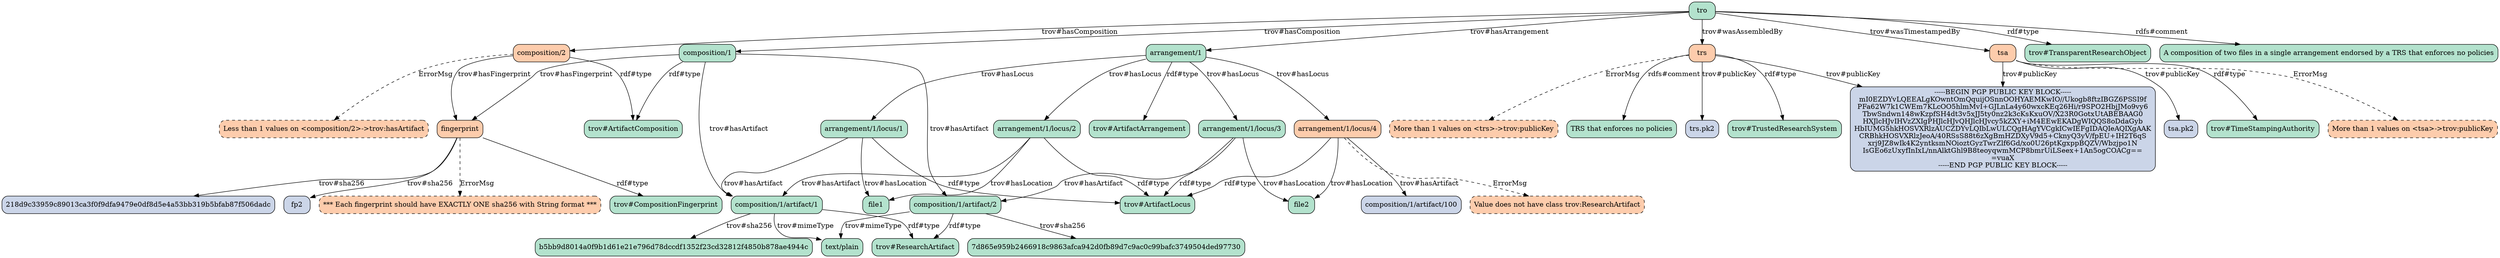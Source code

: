strict digraph "" {
	"composition/2"	[fillcolor="#fdccac",
		shape=box,
		style="filled, rounded"];
	fingerprint	[fillcolor="#fdccac",
		shape=box,
		style="filled, rounded"];
	"composition/2" -> fingerprint	[label="trov#hasFingerprint"];
	"trov#ArtifactComposition"	[fillcolor="#b3e2cd",
		shape=box,
		style="filled, rounded"];
	"composition/2" -> "trov#ArtifactComposition"	[label="rdf#type"];
	"Less than 1 values on <composition/2>->trov:hasArtifact"	[fillcolor="#fdccac",
		shape=box,
		style="filled, rounded, dashed"];
	"composition/2" -> "Less than 1 values on <composition/2>->trov:hasArtifact"	[label=ErrorMsg,
		style=dashed];
	"trov#CompositionFingerprint"	[fillcolor="#b3e2cd",
		shape=box,
		style="filled, rounded"];
	fingerprint -> "trov#CompositionFingerprint"	[label="rdf#type"];
	"218d9c33959c89013ca3f0f9dfa9479e0df8d5e4a53bb319b5bfab87f506dadc"	[fillcolor="#cbd5e8",
		shape=box,
		style="filled, rounded"];
	fingerprint -> "218d9c33959c89013ca3f0f9dfa9479e0df8d5e4a53bb319b5bfab87f506dadc"	[label="trov#sha256"];
	fp2	[fillcolor="#cbd5e8",
		shape=box,
		style="filled, rounded"];
	fingerprint -> fp2	[label="trov#sha256"];
	"*** Each fingerprint should have EXACTLY ONE sha256 with String format ***"	[fillcolor="#fdccac",
		shape=box,
		style="filled, rounded, dashed"];
	fingerprint -> "*** Each fingerprint should have EXACTLY ONE sha256 with String format ***"	[label=ErrorMsg,
		style=dashed];
	"arrangement/1"	[fillcolor="#b3e2cd",
		shape=box,
		style="filled, rounded"];
	"arrangement/1/locus/1"	[fillcolor="#b3e2cd",
		shape=box,
		style="filled, rounded"];
	"arrangement/1" -> "arrangement/1/locus/1"	[label="trov#hasLocus"];
	"arrangement/1/locus/3"	[fillcolor="#b3e2cd",
		shape=box,
		style="filled, rounded"];
	"arrangement/1" -> "arrangement/1/locus/3"	[label="trov#hasLocus"];
	"arrangement/1/locus/2"	[fillcolor="#b3e2cd",
		shape=box,
		style="filled, rounded"];
	"arrangement/1" -> "arrangement/1/locus/2"	[label="trov#hasLocus"];
	"arrangement/1/locus/4"	[fillcolor="#fdccac",
		shape=box,
		style="filled, rounded"];
	"arrangement/1" -> "arrangement/1/locus/4"	[label="trov#hasLocus"];
	"trov#ArtifactArrangement"	[fillcolor="#b3e2cd",
		shape=box,
		style="filled, rounded"];
	"arrangement/1" -> "trov#ArtifactArrangement"	[label="rdf#type"];
	file1	[fillcolor="#b3e2cd",
		shape=box,
		style="filled, rounded"];
	"arrangement/1/locus/1" -> file1	[label="trov#hasLocation"];
	"composition/1/artifact/1"	[fillcolor="#b3e2cd",
		shape=box,
		style="filled, rounded"];
	"arrangement/1/locus/1" -> "composition/1/artifact/1"	[label="trov#hasArtifact"];
	"trov#ArtifactLocus"	[fillcolor="#b3e2cd",
		shape=box,
		style="filled, rounded"];
	"arrangement/1/locus/1" -> "trov#ArtifactLocus"	[label="rdf#type"];
	trs	[fillcolor="#fdccac",
		shape=box,
		style="filled, rounded"];
	"trs.pk2"	[fillcolor="#cbd5e8",
		shape=box,
		style="filled, rounded"];
	trs -> "trs.pk2"	[label="trov#publicKey"];
	"TRS that enforces no policies"	[fillcolor="#b3e2cd",
		shape=box,
		style="filled, rounded"];
	trs -> "TRS that enforces no policies"	[label="rdfs#comment"];
	"-----BEGIN PGP PUBLIC KEY BLOCK-----
mI0EZDYvLQEEALgKOwntOmQquijOSnnOOHYAEMKwIO//Ukogb8ftzIBGZ6PSSI9f
PFa62W7k1CWEm7KLcOO5hlmMvI+\
GJLnLa4y60wxcKEq26Hi/r9SPO2HbjJMo9vy6
TbwSndwn148wKzpfSH4dt3v5xJJ5ty0nz2k3cKsKxuOV/X23R0GotxUtABEBAAG0
HXJlcHJvIHVzZXIgPHJlcHJvQHJlcHJvcy5kZXY+\
iM4EEwEKADgWIQQS8oDdaGyb
HbIUMG5hkHOSVXRlzAUCZDYvLQIbLwULCQgHAgYVCgkICwIEFgIDAQIeAQIXgAAK
CRBhkHOSVXRlzJeoA/40RSsS88t6zXgBmHZDXyV9d5+\
CknyQ3yV/fpEU+IH2T6qS
xrj9JZ8wIk4K2yntksmNOioztGyzTwrZlf6Gd/xo0U26ptKgxppBQZV/Wbzjpo1N
IsGEo6zUxyfInIxL/nnAlktGhl9B8teoyqwmMCP8bmrUiLSeex+\
1An5ogCOACg==
=vuaX
-----END PGP PUBLIC KEY BLOCK-----
"	[fillcolor="#cbd5e8",
		shape=box,
		style="filled, rounded"];
	trs -> "-----BEGIN PGP PUBLIC KEY BLOCK-----
mI0EZDYvLQEEALgKOwntOmQquijOSnnOOHYAEMKwIO//Ukogb8ftzIBGZ6PSSI9f
PFa62W7k1CWEm7KLcOO5hlmMvI+\
GJLnLa4y60wxcKEq26Hi/r9SPO2HbjJMo9vy6
TbwSndwn148wKzpfSH4dt3v5xJJ5ty0nz2k3cKsKxuOV/X23R0GotxUtABEBAAG0
HXJlcHJvIHVzZXIgPHJlcHJvQHJlcHJvcy5kZXY+\
iM4EEwEKADgWIQQS8oDdaGyb
HbIUMG5hkHOSVXRlzAUCZDYvLQIbLwULCQgHAgYVCgkICwIEFgIDAQIeAQIXgAAK
CRBhkHOSVXRlzJeoA/40RSsS88t6zXgBmHZDXyV9d5+\
CknyQ3yV/fpEU+IH2T6qS
xrj9JZ8wIk4K2yntksmNOioztGyzTwrZlf6Gd/xo0U26ptKgxppBQZV/Wbzjpo1N
IsGEo6zUxyfInIxL/nnAlktGhl9B8teoyqwmMCP8bmrUiLSeex+\
1An5ogCOACg==
=vuaX
-----END PGP PUBLIC KEY BLOCK-----
"	[label="trov#publicKey"];
	"trov#TrustedResearchSystem"	[fillcolor="#b3e2cd",
		shape=box,
		style="filled, rounded"];
	trs -> "trov#TrustedResearchSystem"	[label="rdf#type"];
	"More than 1 values on <trs>->trov:publicKey"	[fillcolor="#fdccac",
		shape=box,
		style="filled, rounded, dashed"];
	trs -> "More than 1 values on <trs>->trov:publicKey"	[label=ErrorMsg,
		style=dashed];
	tro	[fillcolor="#b3e2cd",
		shape=box,
		style="filled, rounded"];
	tro -> "composition/2"	[label="trov#hasComposition"];
	tro -> "arrangement/1"	[label="trov#hasArrangement"];
	tro -> trs	[label="trov#wasAssembledBy"];
	"trov#TransparentResearchObject"	[fillcolor="#b3e2cd",
		shape=box,
		style="filled, rounded"];
	tro -> "trov#TransparentResearchObject"	[label="rdf#type"];
	tsa	[fillcolor="#fdccac",
		shape=box,
		style="filled, rounded"];
	tro -> tsa	[label="trov#wasTimestampedBy"];
	"composition/1"	[fillcolor="#b3e2cd",
		shape=box,
		style="filled, rounded"];
	tro -> "composition/1"	[label="trov#hasComposition"];
	"A composition of two files in a single arrangement endorsed by a TRS that enforces no policies"	[fillcolor="#b3e2cd",
		shape=box,
		style="filled, rounded"];
	tro -> "A composition of two files in a single arrangement endorsed by a TRS that enforces no policies"	[label="rdfs#comment"];
	"text/plain"	[fillcolor="#b3e2cd",
		shape=box,
		style="filled, rounded"];
	"composition/1/artifact/1" -> "text/plain"	[label="trov#mimeType"];
	b5bb9d8014a0f9b1d61e21e796d78dccdf1352f23cd32812f4850b878ae4944c	[fillcolor="#b3e2cd",
		shape=box,
		style="filled, rounded"];
	"composition/1/artifact/1" -> b5bb9d8014a0f9b1d61e21e796d78dccdf1352f23cd32812f4850b878ae4944c	[label="trov#sha256"];
	"trov#ResearchArtifact"	[fillcolor="#b3e2cd",
		shape=box,
		style="filled, rounded"];
	"composition/1/artifact/1" -> "trov#ResearchArtifact"	[label="rdf#type"];
	"arrangement/1/locus/3" -> "trov#ArtifactLocus"	[label="rdf#type"];
	file2	[fillcolor="#b3e2cd",
		shape=box,
		style="filled, rounded"];
	"arrangement/1/locus/3" -> file2	[label="trov#hasLocation"];
	"composition/1/artifact/2"	[fillcolor="#b3e2cd",
		shape=box,
		style="filled, rounded"];
	"arrangement/1/locus/3" -> "composition/1/artifact/2"	[label="trov#hasArtifact"];
	"tsa.pk2"	[fillcolor="#cbd5e8",
		shape=box,
		style="filled, rounded"];
	tsa -> "tsa.pk2"	[label="trov#publicKey"];
	tsa -> "-----BEGIN PGP PUBLIC KEY BLOCK-----
mI0EZDYvLQEEALgKOwntOmQquijOSnnOOHYAEMKwIO//Ukogb8ftzIBGZ6PSSI9f
PFa62W7k1CWEm7KLcOO5hlmMvI+\
GJLnLa4y60wxcKEq26Hi/r9SPO2HbjJMo9vy6
TbwSndwn148wKzpfSH4dt3v5xJJ5ty0nz2k3cKsKxuOV/X23R0GotxUtABEBAAG0
HXJlcHJvIHVzZXIgPHJlcHJvQHJlcHJvcy5kZXY+\
iM4EEwEKADgWIQQS8oDdaGyb
HbIUMG5hkHOSVXRlzAUCZDYvLQIbLwULCQgHAgYVCgkICwIEFgIDAQIeAQIXgAAK
CRBhkHOSVXRlzJeoA/40RSsS88t6zXgBmHZDXyV9d5+\
CknyQ3yV/fpEU+IH2T6qS
xrj9JZ8wIk4K2yntksmNOioztGyzTwrZlf6Gd/xo0U26ptKgxppBQZV/Wbzjpo1N
IsGEo6zUxyfInIxL/nnAlktGhl9B8teoyqwmMCP8bmrUiLSeex+\
1An5ogCOACg==
=vuaX
-----END PGP PUBLIC KEY BLOCK-----
"	[label="trov#publicKey"];
	"trov#TimeStampingAuthority"	[fillcolor="#b3e2cd",
		shape=box,
		style="filled, rounded"];
	tsa -> "trov#TimeStampingAuthority"	[label="rdf#type"];
	"More than 1 values on <tsa>->trov:publicKey"	[fillcolor="#fdccac",
		shape=box,
		style="filled, rounded, dashed"];
	tsa -> "More than 1 values on <tsa>->trov:publicKey"	[label=ErrorMsg,
		style=dashed];
	"arrangement/1/locus/2" -> file1	[label="trov#hasLocation"];
	"arrangement/1/locus/2" -> "composition/1/artifact/1"	[label="trov#hasArtifact"];
	"arrangement/1/locus/2" -> "trov#ArtifactLocus"	[label="rdf#type"];
	"arrangement/1/locus/4" -> "trov#ArtifactLocus"	[label="rdf#type"];
	"arrangement/1/locus/4" -> file2	[label="trov#hasLocation"];
	"composition/1/artifact/100"	[fillcolor="#cbd5e8",
		shape=box,
		style="filled, rounded"];
	"arrangement/1/locus/4" -> "composition/1/artifact/100"	[label="trov#hasArtifact"];
	"Value does not have class trov:ResearchArtifact"	[fillcolor="#fdccac",
		shape=box,
		style="filled, rounded, dashed"];
	"arrangement/1/locus/4" -> "Value does not have class trov:ResearchArtifact"	[label=ErrorMsg,
		style=dashed];
	"composition/1" -> fingerprint	[label="trov#hasFingerprint"];
	"composition/1" -> "composition/1/artifact/1"	[label="trov#hasArtifact"];
	"composition/1" -> "trov#ArtifactComposition"	[label="rdf#type"];
	"composition/1" -> "composition/1/artifact/2"	[label="trov#hasArtifact"];
	"composition/1/artifact/2" -> "text/plain"	[label="trov#mimeType"];
	"composition/1/artifact/2" -> "trov#ResearchArtifact"	[label="rdf#type"];
	"7d865e959b2466918c9863afca942d0fb89d7c9ac0c99bafc3749504ded97730"	[fillcolor="#b3e2cd",
		shape=box,
		style="filled, rounded"];
	"composition/1/artifact/2" -> "7d865e959b2466918c9863afca942d0fb89d7c9ac0c99bafc3749504ded97730"	[label="trov#sha256"];
}
